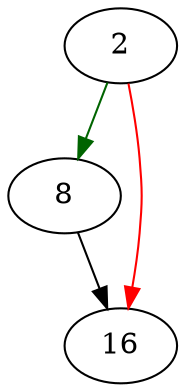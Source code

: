 strict digraph "src_to_dest_compare" {
	// Node definitions.
	2 [entry=true];
	8;
	16;

	// Edge definitions.
	2 -> 8 [
		color=darkgreen
		cond=true
	];
	2 -> 16 [
		color=red
		cond=false
	];
	8 -> 16;
}